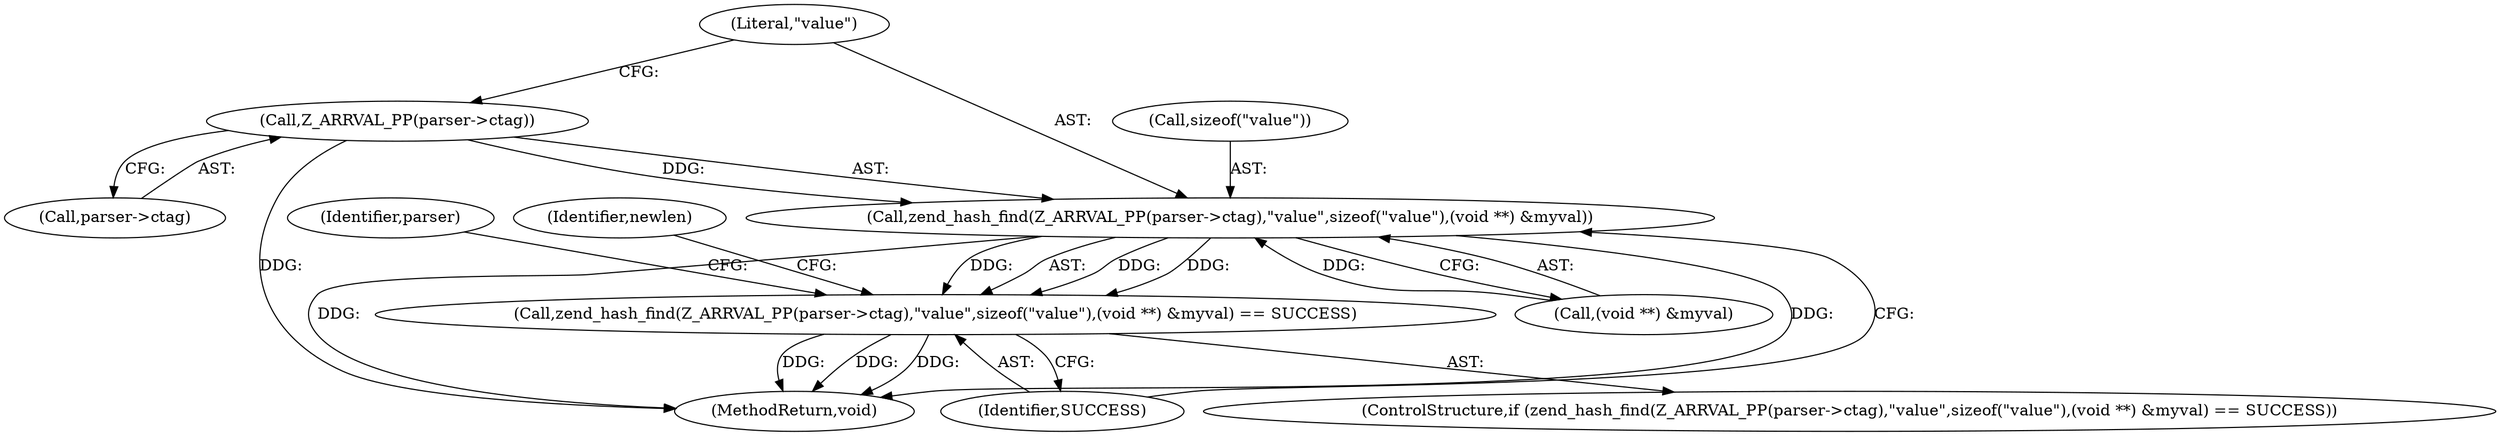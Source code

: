 digraph "0_php_dccda88f27a084bcbbb30198ace12b4e7ae961cc_4@pointer" {
"1000224" [label="(Call,Z_ARRVAL_PP(parser->ctag))"];
"1000223" [label="(Call,zend_hash_find(Z_ARRVAL_PP(parser->ctag),\"value\",sizeof(\"value\"),(void **) &myval))"];
"1000222" [label="(Call,zend_hash_find(Z_ARRVAL_PP(parser->ctag),\"value\",sizeof(\"value\"),(void **) &myval) == SUCCESS)"];
"1000222" [label="(Call,zend_hash_find(Z_ARRVAL_PP(parser->ctag),\"value\",sizeof(\"value\"),(void **) &myval) == SUCCESS)"];
"1000229" [label="(Call,sizeof(\"value\"))"];
"1000225" [label="(Call,parser->ctag)"];
"1000274" [label="(Identifier,parser)"];
"1000231" [label="(Call,(void **) &myval)"];
"1000224" [label="(Call,Z_ARRVAL_PP(parser->ctag))"];
"1000221" [label="(ControlStructure,if (zend_hash_find(Z_ARRVAL_PP(parser->ctag),\"value\",sizeof(\"value\"),(void **) &myval) == SUCCESS))"];
"1000235" [label="(Identifier,SUCCESS)"];
"1000228" [label="(Literal,\"value\")"];
"1000465" [label="(MethodReturn,void)"];
"1000239" [label="(Identifier,newlen)"];
"1000223" [label="(Call,zend_hash_find(Z_ARRVAL_PP(parser->ctag),\"value\",sizeof(\"value\"),(void **) &myval))"];
"1000224" -> "1000223"  [label="AST: "];
"1000224" -> "1000225"  [label="CFG: "];
"1000225" -> "1000224"  [label="AST: "];
"1000228" -> "1000224"  [label="CFG: "];
"1000224" -> "1000465"  [label="DDG: "];
"1000224" -> "1000223"  [label="DDG: "];
"1000223" -> "1000222"  [label="AST: "];
"1000223" -> "1000231"  [label="CFG: "];
"1000228" -> "1000223"  [label="AST: "];
"1000229" -> "1000223"  [label="AST: "];
"1000231" -> "1000223"  [label="AST: "];
"1000235" -> "1000223"  [label="CFG: "];
"1000223" -> "1000465"  [label="DDG: "];
"1000223" -> "1000465"  [label="DDG: "];
"1000223" -> "1000222"  [label="DDG: "];
"1000223" -> "1000222"  [label="DDG: "];
"1000223" -> "1000222"  [label="DDG: "];
"1000231" -> "1000223"  [label="DDG: "];
"1000222" -> "1000221"  [label="AST: "];
"1000222" -> "1000235"  [label="CFG: "];
"1000235" -> "1000222"  [label="AST: "];
"1000239" -> "1000222"  [label="CFG: "];
"1000274" -> "1000222"  [label="CFG: "];
"1000222" -> "1000465"  [label="DDG: "];
"1000222" -> "1000465"  [label="DDG: "];
"1000222" -> "1000465"  [label="DDG: "];
}

